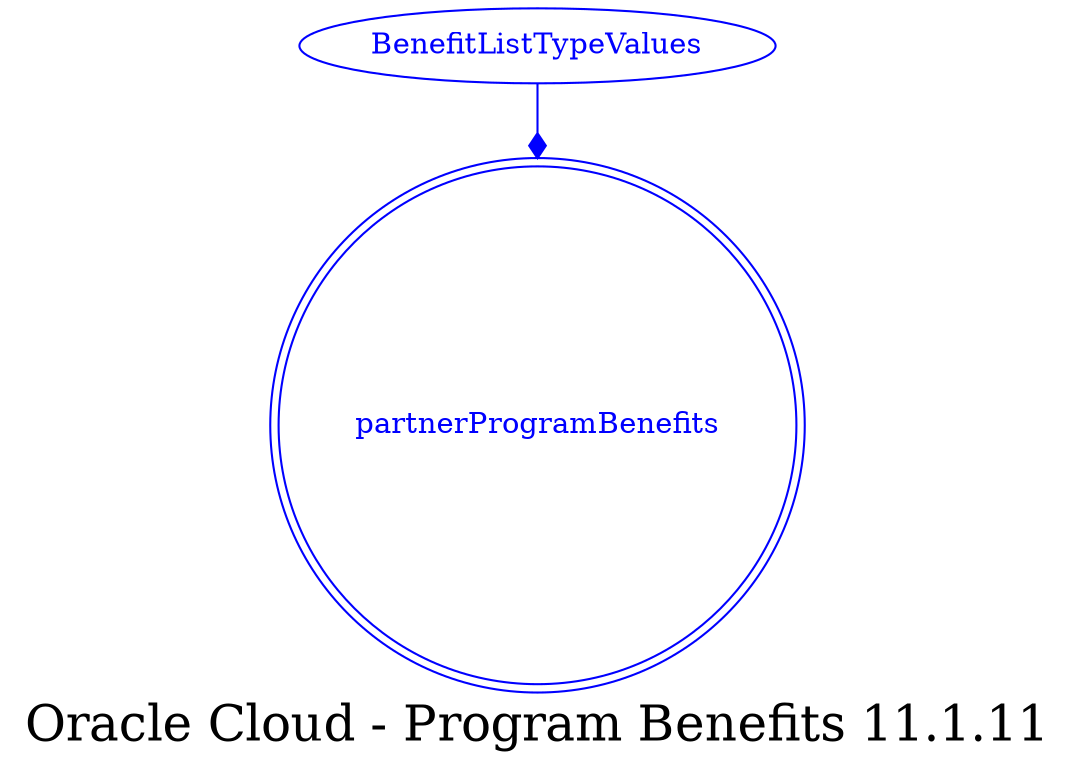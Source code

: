 digraph LexiconGraph {
graph[label="Oracle Cloud - Program Benefits 11.1.11", fontsize=24]
splines=true
"partnerProgramBenefits" [color=blue, fontcolor=blue, shape=doublecircle]
"BenefitListTypeValues" -> "partnerProgramBenefits" [color=blue, fontcolor=blue, arrowhead=diamond, arrowtail=none]
"BenefitListTypeValues" [color=blue, fontcolor=blue, shape=ellipse]
}
